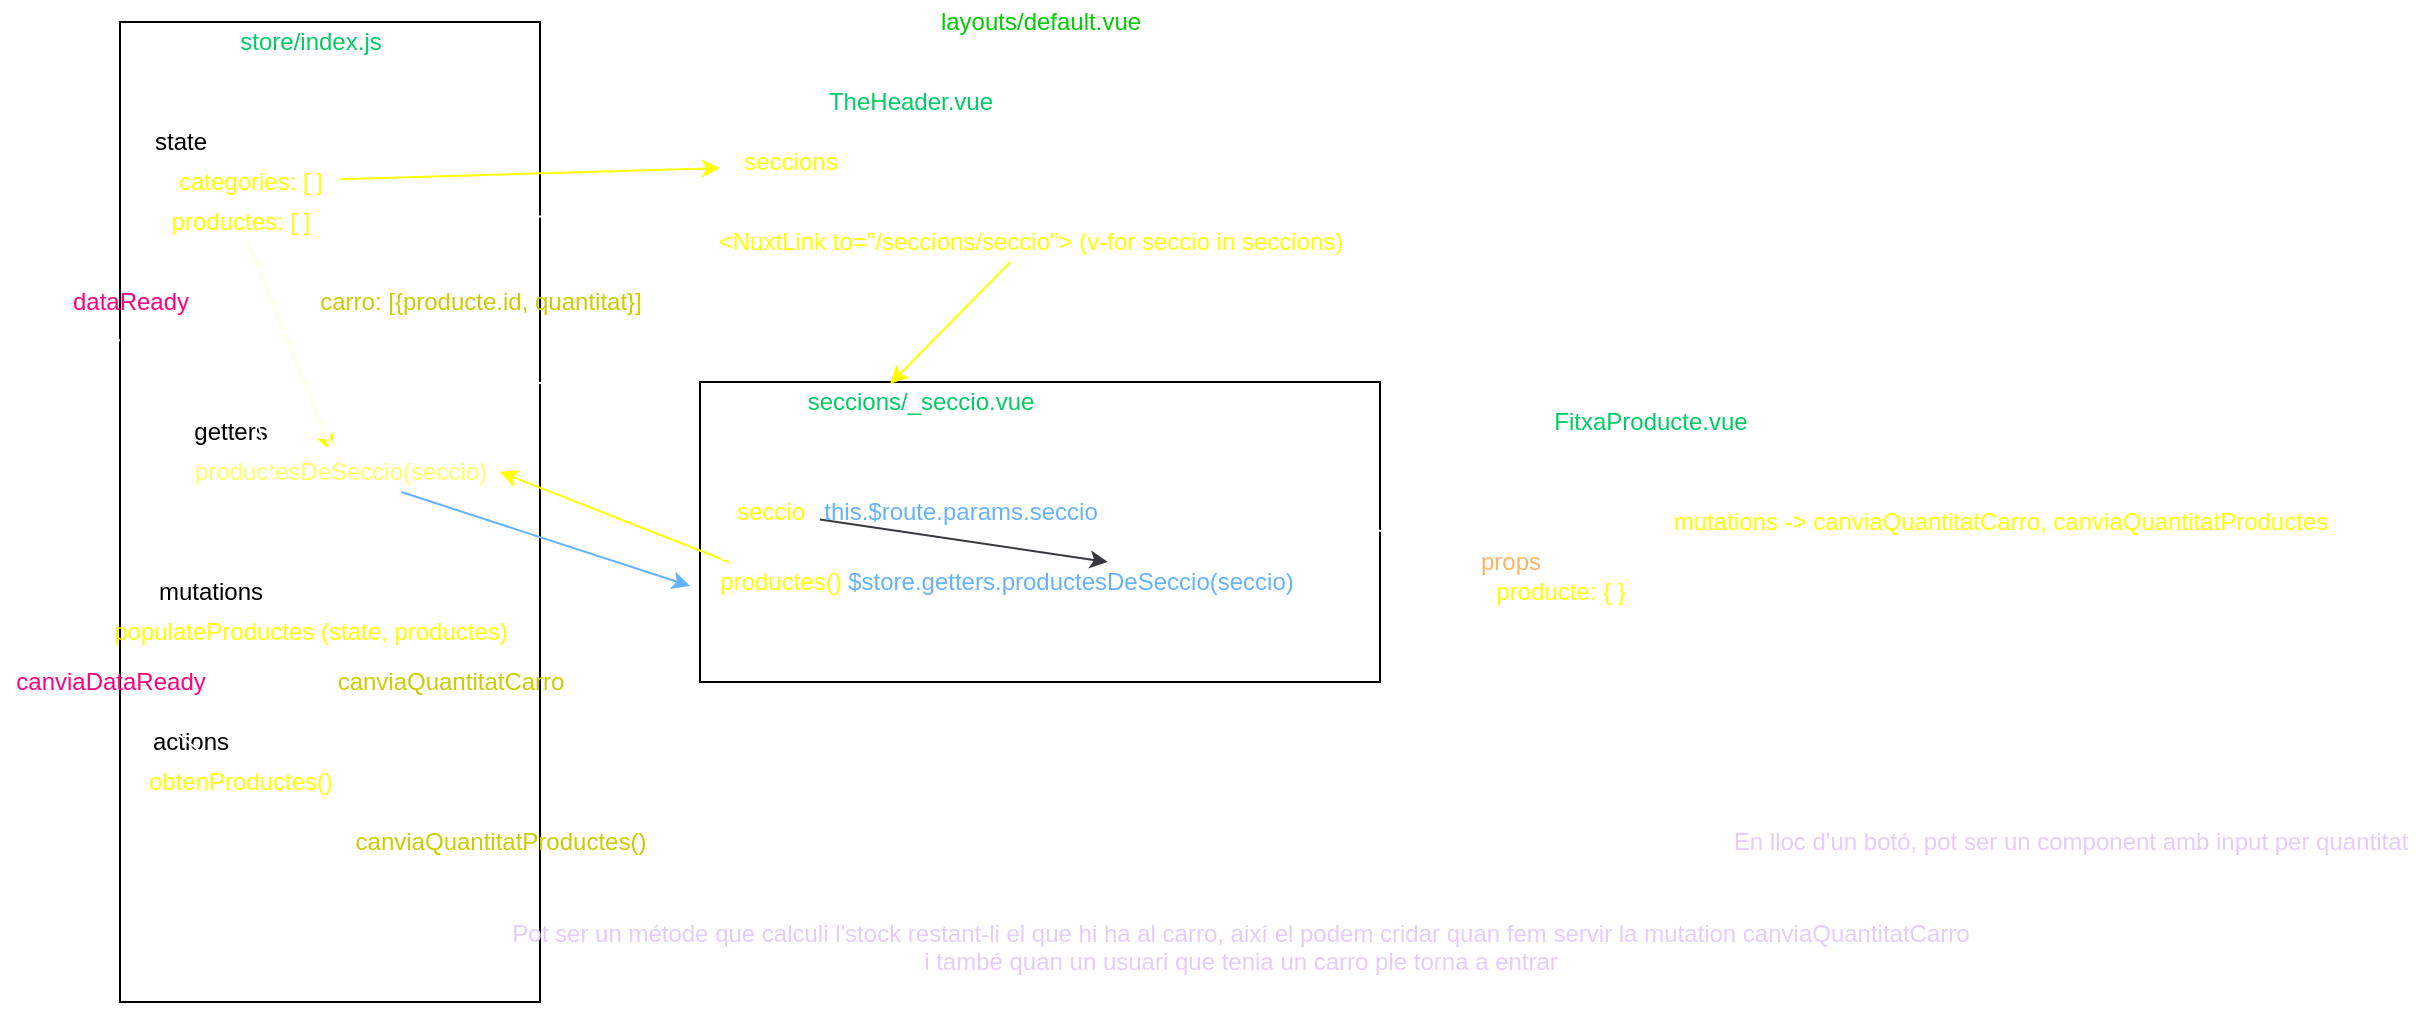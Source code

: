 <mxfile>
    <diagram id="cAg1oVtVmHV-jtVLl5oZ" name="Page-1">
        <mxGraphModel dx="2543" dy="639" grid="1" gridSize="10" guides="1" tooltips="1" connect="1" arrows="1" fold="1" page="1" pageScale="1" pageWidth="1169" pageHeight="1654" math="0" shadow="0">
            <root>
                <mxCell id="0"/>
                <mxCell id="1" parent="0"/>
                <mxCell id="58" value="" style="rounded=0;whiteSpace=wrap;html=1;fontColor=#E5CCFF;strokeColor=#FFFFFF;dashed=1;" vertex="1" parent="1">
                    <mxGeometry x="310" y="10" width="390" height="440" as="geometry"/>
                </mxCell>
                <mxCell id="6" value="" style="rounded=0;whiteSpace=wrap;html=1;" vertex="1" parent="1">
                    <mxGeometry x="40" y="20" width="210" height="490" as="geometry"/>
                </mxCell>
                <mxCell id="3" value="getters" style="text;html=1;resizable=0;autosize=1;align=center;verticalAlign=middle;points=[];fillColor=none;strokeColor=none;rounded=0;" vertex="1" parent="1">
                    <mxGeometry x="70" y="215" width="50" height="20" as="geometry"/>
                </mxCell>
                <mxCell id="4" value="state" style="text;html=1;resizable=0;autosize=1;align=center;verticalAlign=middle;points=[];fillColor=none;strokeColor=none;rounded=0;" vertex="1" parent="1">
                    <mxGeometry x="50" y="70" width="40" height="20" as="geometry"/>
                </mxCell>
                <mxCell id="5" value="mutations" style="text;html=1;resizable=0;autosize=1;align=center;verticalAlign=middle;points=[];fillColor=none;strokeColor=none;rounded=0;" vertex="1" parent="1">
                    <mxGeometry x="50" y="295" width="70" height="20" as="geometry"/>
                </mxCell>
                <mxCell id="8" value="actions" style="text;html=1;resizable=0;autosize=1;align=center;verticalAlign=middle;points=[];fillColor=none;strokeColor=none;rounded=0;" vertex="1" parent="1">
                    <mxGeometry x="50" y="370" width="50" height="20" as="geometry"/>
                </mxCell>
                <mxCell id="9" value="" style="rounded=0;whiteSpace=wrap;html=1;" vertex="1" parent="1">
                    <mxGeometry x="330" y="200" width="340" height="150" as="geometry"/>
                </mxCell>
                <mxCell id="10" value="&lt;font color=&quot;#00cc66&quot;&gt;seccions/_seccio.vue&lt;/font&gt;" style="text;html=1;resizable=0;autosize=1;align=center;verticalAlign=middle;points=[];fillColor=none;strokeColor=none;rounded=0;" vertex="1" parent="1">
                    <mxGeometry x="375" y="200" width="130" height="20" as="geometry"/>
                </mxCell>
                <mxCell id="11" value="store/index.js" style="text;html=1;resizable=0;autosize=1;align=center;verticalAlign=middle;points=[];fillColor=none;strokeColor=none;rounded=0;fontColor=#00CC66;" vertex="1" parent="1">
                    <mxGeometry x="90" y="20" width="90" height="20" as="geometry"/>
                </mxCell>
                <mxCell id="16" style="edgeStyle=none;html=1;fontColor=#FFFF00;strokeColor=#FFFF00;entryX=0;entryY=1.15;entryDx=0;entryDy=0;entryPerimeter=0;" edge="1" parent="1" source="12" target="60">
                    <mxGeometry relative="1" as="geometry"/>
                </mxCell>
                <mxCell id="26" style="edgeStyle=none;html=1;fontColor=#FFFF66;strokeColor=#FFFF00;" edge="1" parent="1" source="34" target="25">
                    <mxGeometry relative="1" as="geometry"/>
                </mxCell>
                <mxCell id="36" style="edgeStyle=none;html=1;fontColor=#FFFF00;endArrow=oval;endFill=1;strokeColor=#FFFFFF;" edge="1" parent="1" source="12" target="25">
                    <mxGeometry relative="1" as="geometry"/>
                </mxCell>
                <mxCell id="12" value="&lt;font color=&quot;#ffff00&quot;&gt;categories: [ ]&lt;/font&gt;" style="text;html=1;resizable=0;autosize=1;align=center;verticalAlign=middle;points=[];fillColor=none;strokeColor=none;rounded=0;fontColor=#00CC66;" vertex="1" parent="1">
                    <mxGeometry x="60" y="90" width="90" height="20" as="geometry"/>
                </mxCell>
                <mxCell id="13" value="" style="rounded=0;whiteSpace=wrap;html=1;fontColor=#FFFF00;strokeColor=#FFFFFF;" vertex="1" parent="1">
                    <mxGeometry x="340" y="50" width="320" height="100" as="geometry"/>
                </mxCell>
                <mxCell id="14" value="&lt;font color=&quot;#00cc66&quot;&gt;TheHeader.vue&lt;/font&gt;" style="text;html=1;resizable=0;autosize=1;align=center;verticalAlign=middle;points=[];fillColor=none;strokeColor=none;rounded=0;" vertex="1" parent="1">
                    <mxGeometry x="385" y="50" width="100" height="20" as="geometry"/>
                </mxCell>
                <mxCell id="20" style="edgeStyle=none;html=1;entryX=0.385;entryY=0.05;entryDx=0;entryDy=0;entryPerimeter=0;fontColor=#FFFF00;strokeColor=#FFFF00;" edge="1" parent="1" source="17" target="10">
                    <mxGeometry relative="1" as="geometry"/>
                </mxCell>
                <mxCell id="17" value="&amp;lt;NuxtLink to=&quot;/seccions/seccio&quot;&amp;gt; (v-for seccio in seccions)" style="text;html=1;resizable=0;autosize=1;align=center;verticalAlign=middle;points=[];fillColor=none;strokeColor=none;rounded=0;fontColor=#FFFF00;" vertex="1" parent="1">
                    <mxGeometry x="330" y="120" width="330" height="20" as="geometry"/>
                </mxCell>
                <mxCell id="24" style="edgeStyle=none;html=1;fontColor=#66B2FF;strokeColor=#FFFF00;entryX=1;entryY=0.5;entryDx=0;entryDy=0;entryPerimeter=0;" edge="1" parent="1" source="21" target="25">
                    <mxGeometry relative="1" as="geometry"/>
                </mxCell>
                <mxCell id="21" value="productes()" style="text;html=1;resizable=0;autosize=1;align=center;verticalAlign=middle;points=[];fillColor=none;strokeColor=none;rounded=0;fontColor=#FFFF00;" vertex="1" parent="1">
                    <mxGeometry x="330" y="290" width="80" height="20" as="geometry"/>
                </mxCell>
                <mxCell id="22" value="&lt;font color=&quot;#ffffff&quot;&gt;computed&lt;/font&gt;" style="text;html=1;resizable=0;autosize=1;align=center;verticalAlign=middle;points=[];fillColor=none;strokeColor=none;rounded=0;fontColor=#FFFF00;" vertex="1" parent="1">
                    <mxGeometry x="330" y="275" width="70" height="20" as="geometry"/>
                </mxCell>
                <mxCell id="23" value="&lt;font color=&quot;#66b2ff&quot;&gt;$store.getters.productesDeSeccio(seccio)&lt;/font&gt;" style="text;html=1;resizable=0;autosize=1;align=center;verticalAlign=middle;points=[];fillColor=none;strokeColor=none;rounded=0;fontColor=#FFFFFF;" vertex="1" parent="1">
                    <mxGeometry x="395" y="290" width="240" height="20" as="geometry"/>
                </mxCell>
                <mxCell id="27" style="edgeStyle=none;html=1;entryX=-0.062;entryY=0.6;entryDx=0;entryDy=0;entryPerimeter=0;fontColor=#FFFF66;strokeColor=#66B2FF;" edge="1" parent="1" source="25" target="21">
                    <mxGeometry relative="1" as="geometry"/>
                </mxCell>
                <mxCell id="25" value="&lt;font color=&quot;#ffff66&quot;&gt;productesDeSeccio(seccio)&lt;/font&gt;" style="text;html=1;resizable=0;autosize=1;align=center;verticalAlign=middle;points=[];fillColor=none;strokeColor=none;rounded=0;fontColor=#66B2FF;" vertex="1" parent="1">
                    <mxGeometry x="70" y="235" width="160" height="20" as="geometry"/>
                </mxCell>
                <mxCell id="32" style="edgeStyle=none;html=1;fontColor=#00CC66;strokeColor=#FFFFFF;endArrow=oval;endFill=1;" edge="1" parent="1" source="28" target="33">
                    <mxGeometry relative="1" as="geometry"/>
                </mxCell>
                <mxCell id="28" value="&lt;font color=&quot;#ffffff&quot;&gt;v-for producte in productes &amp;lt;FitxaProducte&amp;gt; :producte&lt;/font&gt;" style="text;html=1;resizable=0;autosize=1;align=center;verticalAlign=middle;points=[];fillColor=none;strokeColor=none;rounded=0;fontColor=#FFFF66;" vertex="1" parent="1">
                    <mxGeometry x="335" y="220" width="300" height="20" as="geometry"/>
                </mxCell>
                <mxCell id="29" value="" style="rounded=0;whiteSpace=wrap;html=1;fontColor=#FFFFFF;strokeColor=#FFFFFF;" vertex="1" parent="1">
                    <mxGeometry x="710" y="210" width="290" height="150" as="geometry"/>
                </mxCell>
                <mxCell id="31" value="" style="edgeStyle=none;html=1;fontColor=#FFFFFF;strokeColor=#66B2FF;" edge="1" parent="1" source="30" target="29">
                    <mxGeometry relative="1" as="geometry"/>
                </mxCell>
                <mxCell id="30" value="&lt;font color=&quot;#00cc66&quot;&gt;FitxaProducte.vue&lt;/font&gt;" style="text;html=1;resizable=0;autosize=1;align=center;verticalAlign=middle;points=[];fillColor=none;strokeColor=none;rounded=0;fontColor=#FFFFFF;" vertex="1" parent="1">
                    <mxGeometry x="750" y="210" width="110" height="20" as="geometry"/>
                </mxCell>
                <mxCell id="33" value="&lt;font color=&quot;#ffb366&quot;&gt;props&lt;/font&gt;" style="text;html=1;resizable=0;autosize=1;align=center;verticalAlign=middle;points=[];fillColor=none;strokeColor=none;rounded=0;fontColor=#00CC66;" vertex="1" parent="1">
                    <mxGeometry x="710" y="280" width="50" height="20" as="geometry"/>
                </mxCell>
                <mxCell id="35" style="edgeStyle=none;html=1;fontColor=#FFFF00;endArrow=oval;endFill=1;strokeColor=#FFFFFF;" edge="1" parent="1" source="34" target="25">
                    <mxGeometry relative="1" as="geometry"/>
                </mxCell>
                <mxCell id="34" value="&lt;font color=&quot;#ffff00&quot;&gt;productes: [ ]&lt;/font&gt;" style="text;html=1;resizable=0;autosize=1;align=center;verticalAlign=middle;points=[];fillColor=none;strokeColor=none;rounded=0;fontColor=#FFB366;" vertex="1" parent="1">
                    <mxGeometry x="60" y="110" width="80" height="20" as="geometry"/>
                </mxCell>
                <mxCell id="37" value="&lt;font color=&quot;#ffffff&quot;&gt;data&lt;/font&gt;" style="text;html=1;resizable=0;autosize=1;align=center;verticalAlign=middle;points=[];fillColor=none;strokeColor=none;rounded=0;fontColor=#FFFF00;" vertex="1" parent="1">
                    <mxGeometry x="335" y="240" width="40" height="20" as="geometry"/>
                </mxCell>
                <mxCell id="40" style="edgeStyle=none;html=1;entryX=0.579;entryY=0;entryDx=0;entryDy=0;entryPerimeter=0;fontColor=#FFFF00;endArrow=classic;endFill=1;strokeColor=#36393d;fillColor=#ffff88;" edge="1" parent="1" source="38" target="23">
                    <mxGeometry relative="1" as="geometry"/>
                </mxCell>
                <mxCell id="41" style="edgeStyle=none;html=1;fontColor=#FFFF00;endArrow=classic;endFill=1;strokeColor=#FFFFFF;" edge="1" parent="1" source="38" target="23">
                    <mxGeometry relative="1" as="geometry"/>
                </mxCell>
                <mxCell id="38" value="&lt;font color=&quot;#ffff00&quot;&gt;seccio&lt;/font&gt;" style="text;html=1;resizable=0;autosize=1;align=center;verticalAlign=middle;points=[];fillColor=none;strokeColor=none;rounded=0;fontColor=#FFFFFF;" vertex="1" parent="1">
                    <mxGeometry x="340" y="255" width="50" height="20" as="geometry"/>
                </mxCell>
                <mxCell id="39" value="&lt;font color=&quot;#66b2ff&quot;&gt;this.$route.params.seccio&lt;/font&gt;" style="text;html=1;resizable=0;autosize=1;align=center;verticalAlign=middle;points=[];fillColor=none;strokeColor=none;rounded=0;fontColor=#FFFFFF;" vertex="1" parent="1">
                    <mxGeometry x="385" y="255" width="150" height="20" as="geometry"/>
                </mxCell>
                <mxCell id="43" style="edgeStyle=none;html=1;fontColor=#FFFF00;endArrow=classic;endFill=1;strokeColor=#FFFFFF;entryX=0.468;entryY=1.05;entryDx=0;entryDy=0;entryPerimeter=0;" edge="1" parent="1" source="42" target="44">
                    <mxGeometry relative="1" as="geometry"/>
                </mxCell>
                <mxCell id="65" style="edgeStyle=none;html=1;fontColor=#FFFF00;endArrow=block;endFill=0;strokeColor=#FFFFFF;" edge="1" parent="1" source="42" target="64">
                    <mxGeometry relative="1" as="geometry"/>
                </mxCell>
                <mxCell id="42" value="obtenProductes()" style="text;html=1;resizable=0;autosize=1;align=center;verticalAlign=middle;points=[];fillColor=none;strokeColor=none;rounded=0;fontColor=#FFFF00;" vertex="1" parent="1">
                    <mxGeometry x="45" y="390" width="110" height="20" as="geometry"/>
                </mxCell>
                <mxCell id="45" style="edgeStyle=none;html=1;entryX=0.338;entryY=1.1;entryDx=0;entryDy=0;entryPerimeter=0;fontColor=#FFFF00;endArrow=classic;endFill=1;strokeColor=#FFFFFF;" edge="1" parent="1" source="44" target="34">
                    <mxGeometry relative="1" as="geometry"/>
                </mxCell>
                <mxCell id="44" value="populateProductes (state, productes)" style="text;html=1;resizable=0;autosize=1;align=center;verticalAlign=middle;points=[];fillColor=none;strokeColor=none;rounded=0;fontColor=#FFFF00;" vertex="1" parent="1">
                    <mxGeometry x="30" y="315" width="210" height="20" as="geometry"/>
                </mxCell>
                <mxCell id="47" value="producte: { }" style="text;html=1;resizable=0;autosize=1;align=center;verticalAlign=middle;points=[];fillColor=none;strokeColor=none;rounded=0;fontColor=#FFFF00;" vertex="1" parent="1">
                    <mxGeometry x="720" y="295" width="80" height="20" as="geometry"/>
                </mxCell>
                <mxCell id="48" value="&lt;font color=&quot;#ffffff&quot;&gt;product.tilte, product.description, product.price&amp;nbsp;&lt;/font&gt;" style="text;html=1;resizable=0;autosize=1;align=center;verticalAlign=middle;points=[];fillColor=none;strokeColor=none;rounded=0;fontColor=#FFFF00;" vertex="1" parent="1">
                    <mxGeometry x="720" y="230" width="260" height="20" as="geometry"/>
                </mxCell>
                <mxCell id="49" value="&amp;lt;Button&amp;gt;Add to cart&amp;lt;/&amp;gt;" style="text;html=1;resizable=0;autosize=1;align=center;verticalAlign=middle;points=[];fillColor=none;strokeColor=none;rounded=0;fontColor=#FFFFFF;" vertex="1" parent="1">
                    <mxGeometry x="710" y="250" width="140" height="20" as="geometry"/>
                </mxCell>
                <mxCell id="50" value="&lt;font color=&quot;#cccc00&quot;&gt;carro: [{producte.id, quantitat}]&lt;/font&gt;" style="text;html=1;resizable=0;autosize=1;align=center;verticalAlign=middle;points=[];fillColor=none;strokeColor=none;rounded=0;fontColor=#FFFFFF;" vertex="1" parent="1">
                    <mxGeometry x="130" y="150" width="180" height="20" as="geometry"/>
                </mxCell>
                <mxCell id="51" value="mutations -&amp;gt; canviaQuantitatCarro, canviaQuantitatProductes" style="text;html=1;resizable=0;autosize=1;align=center;verticalAlign=middle;points=[];fillColor=none;strokeColor=none;rounded=0;fontColor=#FFFF00;" vertex="1" parent="1">
                    <mxGeometry x="810" y="260" width="340" height="20" as="geometry"/>
                </mxCell>
                <mxCell id="52" value="&lt;font color=&quot;#cccc00&quot;&gt;canviaQuantitatCarro&lt;/font&gt;" style="text;html=1;resizable=0;autosize=1;align=center;verticalAlign=middle;points=[];fillColor=none;strokeColor=none;rounded=0;fontColor=#FFFF99;" vertex="1" parent="1">
                    <mxGeometry x="140" y="340" width="130" height="20" as="geometry"/>
                </mxCell>
                <mxCell id="53" value="&lt;font color=&quot;#cccc00&quot;&gt;canviaQuantitatProductes()&lt;/font&gt;" style="text;html=1;resizable=0;autosize=1;align=center;verticalAlign=middle;points=[];fillColor=none;strokeColor=none;rounded=0;fontColor=#FFFF99;" vertex="1" parent="1">
                    <mxGeometry x="150" y="420" width="160" height="20" as="geometry"/>
                </mxCell>
                <mxCell id="55" style="edgeStyle=none;html=1;entryX=0.493;entryY=1.1;entryDx=0;entryDy=0;entryPerimeter=0;fontColor=#E5CCFF;endArrow=block;endFill=0;strokeColor=#FFFFFF;" edge="1" parent="1" source="54" target="49">
                    <mxGeometry relative="1" as="geometry"/>
                </mxCell>
                <mxCell id="54" value="&lt;font color=&quot;#e5ccff&quot;&gt;En lloc d'un botó, pot ser un component amb input per quantitat&lt;/font&gt;" style="text;html=1;resizable=0;autosize=1;align=center;verticalAlign=middle;points=[];fillColor=none;strokeColor=none;rounded=0;fontColor=#CCCC00;" vertex="1" parent="1">
                    <mxGeometry x="840" y="420" width="350" height="20" as="geometry"/>
                </mxCell>
                <mxCell id="57" style="edgeStyle=none;html=1;fontColor=#E5CCFF;endArrow=block;endFill=0;strokeColor=#FFFFFF;" edge="1" parent="1" source="56" target="53">
                    <mxGeometry relative="1" as="geometry"/>
                </mxCell>
                <mxCell id="56" value="&lt;font color=&quot;#e5ccff&quot;&gt;Pot ser un métode que calculi l'stock restant-li el que hi ha al carro, així el podem cridar&amp;nbsp;&lt;/font&gt;&lt;span style=&quot;color: rgb(229 , 204 , 255)&quot;&gt;quan fem servir la mutation canviaQuantitatCarro&lt;/span&gt;&lt;font color=&quot;#e5ccff&quot;&gt;&lt;br&gt;i també quan un usuari que tenia un carro ple torna a entrar&lt;br&gt;&lt;br&gt;&lt;/font&gt;" style="text;html=1;resizable=0;autosize=1;align=center;verticalAlign=middle;points=[];fillColor=none;strokeColor=none;rounded=0;fontColor=#CCCC00;" vertex="1" parent="1">
                    <mxGeometry x="230" y="465" width="740" height="50" as="geometry"/>
                </mxCell>
                <mxCell id="59" value="&lt;font color=&quot;#00cc00&quot;&gt;layouts/default.vue&lt;/font&gt;" style="text;html=1;resizable=0;autosize=1;align=center;verticalAlign=middle;points=[];fillColor=none;strokeColor=none;rounded=0;dashed=1;fontColor=#E5CCFF;" vertex="1" parent="1">
                    <mxGeometry x="440" y="10" width="120" height="20" as="geometry"/>
                </mxCell>
                <mxCell id="60" value="&lt;font color=&quot;#ffffff&quot;&gt;computed&lt;/font&gt;" style="text;html=1;resizable=0;autosize=1;align=center;verticalAlign=middle;points=[];fillColor=none;strokeColor=none;rounded=0;dashed=1;fontColor=#00CC00;" vertex="1" parent="1">
                    <mxGeometry x="340" y="70" width="70" height="20" as="geometry"/>
                </mxCell>
                <mxCell id="61" value="&lt;font color=&quot;#ffff00&quot;&gt;seccions&lt;/font&gt;" style="text;html=1;resizable=0;autosize=1;align=center;verticalAlign=middle;points=[];fillColor=none;strokeColor=none;rounded=0;fontColor=#FFFFFF;" vertex="1" parent="1">
                    <mxGeometry x="345" y="80" width="60" height="20" as="geometry"/>
                </mxCell>
                <mxCell id="67" style="edgeStyle=none;html=1;entryX=-0.083;entryY=1;entryDx=0;entryDy=0;entryPerimeter=0;fontColor=#FFFF00;endArrow=block;endFill=0;strokeColor=#FFFFFF;" edge="1" parent="1" target="61">
                    <mxGeometry relative="1" as="geometry">
                        <mxPoint x="80" y="150" as="sourcePoint"/>
                    </mxGeometry>
                </mxCell>
                <mxCell id="68" style="edgeStyle=none;html=1;entryX=-0.003;entryY=0.107;entryDx=0;entryDy=0;entryPerimeter=0;fontColor=#FFFF00;endArrow=block;endFill=0;strokeColor=#FFFFFF;" edge="1" parent="1" source="63" target="9">
                    <mxGeometry relative="1" as="geometry"/>
                </mxCell>
                <mxCell id="63" value="&lt;font color=&quot;#ff0080&quot;&gt;dataReady&lt;/font&gt;" style="text;html=1;resizable=0;autosize=1;align=center;verticalAlign=middle;points=[];fillColor=none;strokeColor=none;rounded=0;dashed=1;fontColor=#FFFFFF;" vertex="1" parent="1">
                    <mxGeometry x="10" y="150" width="70" height="20" as="geometry"/>
                </mxCell>
                <mxCell id="66" style="edgeStyle=none;html=1;entryX=0.371;entryY=1.05;entryDx=0;entryDy=0;entryPerimeter=0;fontColor=#FFFF00;endArrow=block;endFill=0;strokeColor=#FFFFFF;" edge="1" parent="1" source="64" target="63">
                    <mxGeometry relative="1" as="geometry"/>
                </mxCell>
                <mxCell id="64" value="&lt;font color=&quot;#ff0080&quot;&gt;canviaDataReady&lt;/font&gt;" style="text;html=1;resizable=0;autosize=1;align=center;verticalAlign=middle;points=[];fillColor=none;strokeColor=none;rounded=0;dashed=1;fontColor=#FFFFFF;" vertex="1" parent="1">
                    <mxGeometry x="-20" y="340" width="110" height="20" as="geometry"/>
                </mxCell>
            </root>
        </mxGraphModel>
    </diagram>
</mxfile>
